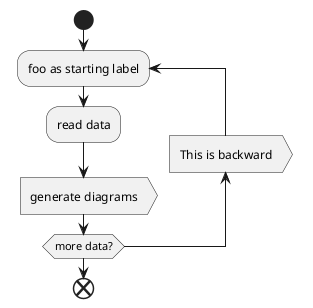 {
  "sha1": "ud2tp80wbbtwedbesq0q6jxar5az4k",
  "insertion": {
    "when": "2024-06-04T17:28:46.849Z",
    "url": "https://github.com/plantuml/plantuml/issues/309",
    "user": "plantuml@gmail.com"
  }
}
@startuml
start
repeat :foo as starting label;
  :read data;
  :generate diagrams>
  backward :This is backward>
repeat while (more data?)
end
@enduml
